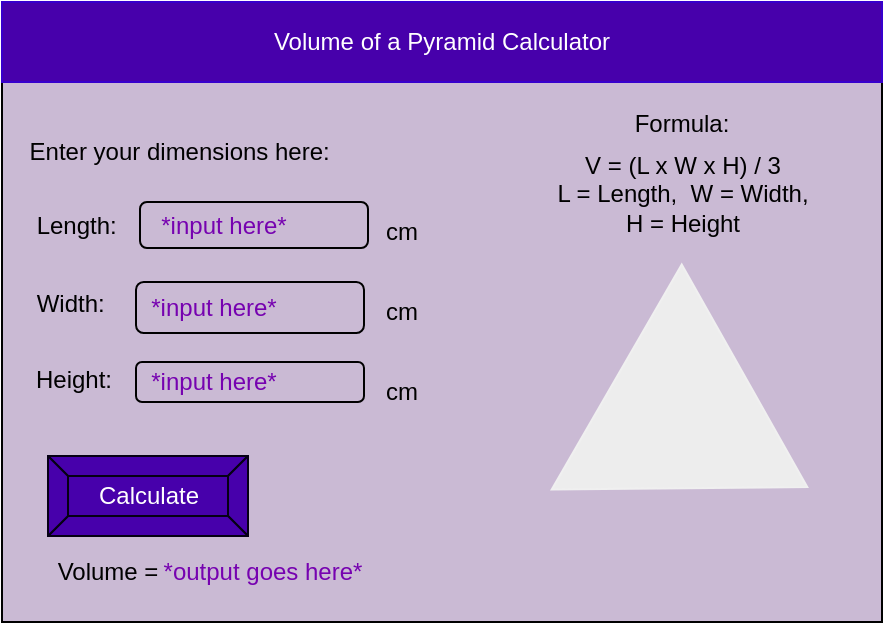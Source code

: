<mxfile>
    <diagram id="pIaEtrtLPv3HG8r1JEND" name="Page-1">
        <mxGraphModel dx="520" dy="475" grid="1" gridSize="10" guides="1" tooltips="1" connect="1" arrows="1" fold="1" page="1" pageScale="1" pageWidth="850" pageHeight="1100" math="0" shadow="0">
            <root>
                <mxCell id="0"/>
                <mxCell id="1" parent="0"/>
                <mxCell id="2" value="" style="rounded=0;whiteSpace=wrap;html=1;fillColor=#CABAD4;" parent="1" vertex="1">
                    <mxGeometry x="80" y="80" width="440" height="310" as="geometry"/>
                </mxCell>
                <mxCell id="3" value="Volume of a Pyramid Calculator" style="rounded=0;whiteSpace=wrap;html=1;fillColor=#4700AB;fontColor=#ffffff;strokeColor=#3700CC;" parent="1" vertex="1">
                    <mxGeometry x="80" y="80" width="440" height="40" as="geometry"/>
                </mxCell>
                <mxCell id="6" value="Calculate" style="labelPosition=center;verticalLabelPosition=middle;align=center;html=1;shape=mxgraph.basic.button;dx=10;fillColor=#4700AB;fontColor=#ffffff;strokeColor=#050014;" parent="1" vertex="1">
                    <mxGeometry x="103" y="307" width="100" height="40" as="geometry"/>
                </mxCell>
                <mxCell id="7" value="" style="triangle;whiteSpace=wrap;html=1;rotation=30;strokeColor=#F0F0F0;fillColor=#EDEDED;" parent="1" vertex="1">
                    <mxGeometry x="380" y="230" width="110" height="130" as="geometry"/>
                </mxCell>
                <mxCell id="8" value="Formula:" style="text;html=1;strokeColor=none;fillColor=none;align=center;verticalAlign=middle;whiteSpace=wrap;rounded=0;fontColor=#000000;" parent="1" vertex="1">
                    <mxGeometry x="390" y="126" width="60" height="30" as="geometry"/>
                </mxCell>
                <mxCell id="9" value="V = (L x W x H) / 3&lt;br&gt;L = Length,&amp;nbsp; W = Width, H = Height" style="text;html=1;strokeColor=none;fillColor=none;align=center;verticalAlign=middle;whiteSpace=wrap;rounded=0;fontColor=#000000;" parent="1" vertex="1">
                    <mxGeometry x="354.5" y="161" width="131" height="30" as="geometry"/>
                </mxCell>
                <mxCell id="10" value="Enter your dimensions here:&amp;nbsp;" style="text;html=1;align=center;verticalAlign=middle;whiteSpace=wrap;rounded=0;fontColor=#000000;" parent="1" vertex="1">
                    <mxGeometry x="80" y="140" width="181" height="30" as="geometry"/>
                </mxCell>
                <mxCell id="11" value="Length:&amp;nbsp;" style="text;html=1;strokeColor=none;fillColor=none;align=center;verticalAlign=middle;whiteSpace=wrap;rounded=0;fontColor=#000000;" parent="1" vertex="1">
                    <mxGeometry x="89" y="176.5" width="60" height="30" as="geometry"/>
                </mxCell>
                <mxCell id="12" value="Width:&amp;nbsp;" style="text;html=1;strokeColor=none;fillColor=none;align=center;verticalAlign=middle;whiteSpace=wrap;rounded=0;fontColor=#000000;" parent="1" vertex="1">
                    <mxGeometry x="86" y="215.5" width="60" height="30" as="geometry"/>
                </mxCell>
                <mxCell id="13" value="Height:" style="text;html=1;strokeColor=none;fillColor=none;align=center;verticalAlign=middle;whiteSpace=wrap;rounded=0;fontColor=#000000;" parent="1" vertex="1">
                    <mxGeometry x="86" y="254" width="60" height="30" as="geometry"/>
                </mxCell>
                <mxCell id="14" value="" style="rounded=1;whiteSpace=wrap;html=1;gradientColor=#ffffff;fillColor=none;strokeColor=#000000;" parent="1" vertex="1">
                    <mxGeometry x="149" y="180" width="114" height="23" as="geometry"/>
                </mxCell>
                <mxCell id="15" value="" style="rounded=1;whiteSpace=wrap;html=1;fillColor=none;strokeColor=#000000;" parent="1" vertex="1">
                    <mxGeometry x="147" y="220" width="114" height="25.5" as="geometry"/>
                </mxCell>
                <mxCell id="16" value="" style="rounded=1;whiteSpace=wrap;html=1;fillColor=none;strokeColor=#000000;" parent="1" vertex="1">
                    <mxGeometry x="147" y="260" width="114" height="20" as="geometry"/>
                </mxCell>
                <mxCell id="17" value="cm" style="text;html=1;strokeColor=none;fillColor=none;align=center;verticalAlign=middle;whiteSpace=wrap;rounded=0;fontColor=#000000;" parent="1" vertex="1">
                    <mxGeometry x="250" y="180" width="60" height="30" as="geometry"/>
                </mxCell>
                <mxCell id="18" value="cm" style="text;html=1;strokeColor=none;fillColor=none;align=center;verticalAlign=middle;whiteSpace=wrap;rounded=0;fontColor=#000000;" parent="1" vertex="1">
                    <mxGeometry x="250" y="220" width="60" height="30" as="geometry"/>
                </mxCell>
                <mxCell id="19" value="cm" style="text;html=1;strokeColor=none;fillColor=none;align=center;verticalAlign=middle;whiteSpace=wrap;rounded=0;fontColor=#000000;" parent="1" vertex="1">
                    <mxGeometry x="250" y="260" width="60" height="30" as="geometry"/>
                </mxCell>
                <mxCell id="20" value="Volume =" style="text;html=1;strokeColor=none;fillColor=none;align=center;verticalAlign=middle;whiteSpace=wrap;rounded=0;fontColor=#000000;" parent="1" vertex="1">
                    <mxGeometry x="103" y="350" width="60" height="30" as="geometry"/>
                </mxCell>
                <mxCell id="21" value="*output goes here*" style="text;html=1;strokeColor=none;fillColor=none;align=center;verticalAlign=middle;whiteSpace=wrap;rounded=0;fontColor=#7602B0;labelBackgroundColor=none;" parent="1" vertex="1">
                    <mxGeometry x="155" y="350" width="111" height="30" as="geometry"/>
                </mxCell>
                <mxCell id="22" value="*input here*" style="text;html=1;strokeColor=none;fillColor=none;align=center;verticalAlign=middle;whiteSpace=wrap;rounded=0;fontColor=#7602B0;" vertex="1" parent="1">
                    <mxGeometry x="140.5" y="176.5" width="99.5" height="30" as="geometry"/>
                </mxCell>
                <mxCell id="23" value="*input here*" style="text;html=1;strokeColor=none;fillColor=none;align=center;verticalAlign=middle;whiteSpace=wrap;rounded=0;fontColor=#7602B0;" vertex="1" parent="1">
                    <mxGeometry x="140.5" y="217.75" width="89.5" height="30" as="geometry"/>
                </mxCell>
                <mxCell id="24" value="*input here*" style="text;html=1;strokeColor=none;fillColor=none;align=center;verticalAlign=middle;whiteSpace=wrap;rounded=0;fontColor=#7602B0;" vertex="1" parent="1">
                    <mxGeometry x="140.5" y="255" width="89.5" height="30" as="geometry"/>
                </mxCell>
            </root>
        </mxGraphModel>
    </diagram>
</mxfile>